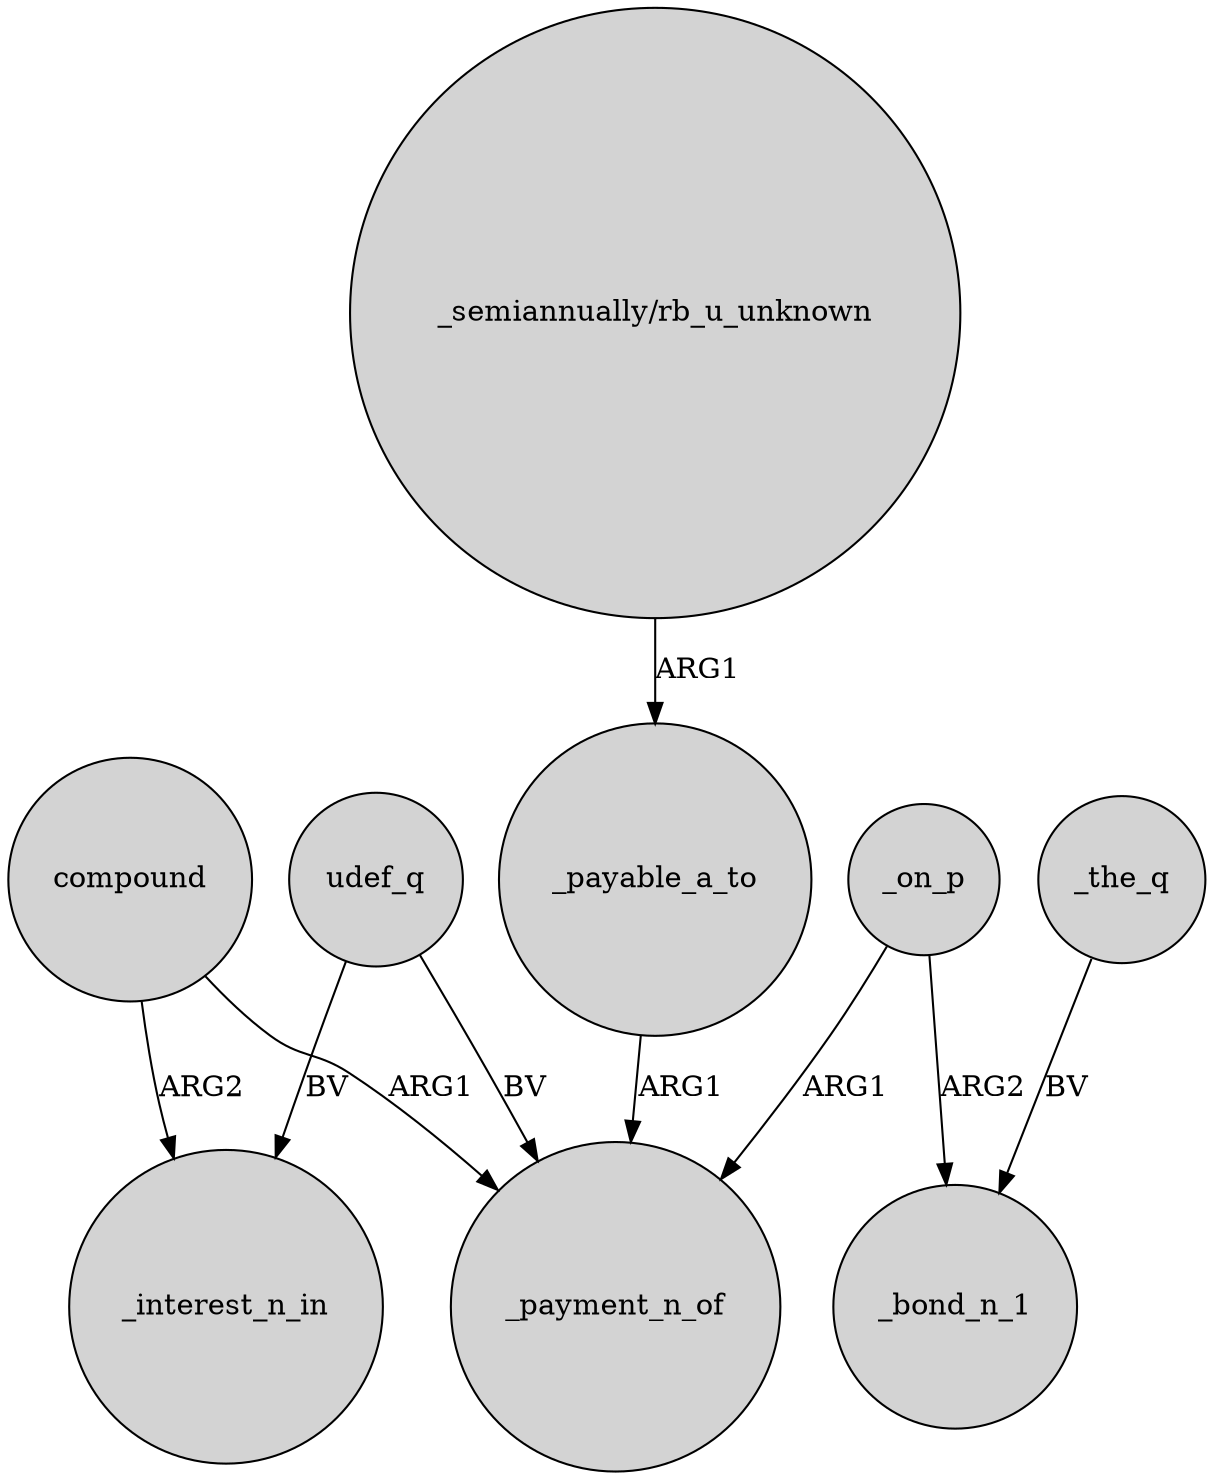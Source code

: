 digraph {
	node [shape=circle style=filled]
	_payable_a_to -> _payment_n_of [label=ARG1]
	"_semiannually/rb_u_unknown" -> _payable_a_to [label=ARG1]
	udef_q -> _interest_n_in [label=BV]
	_on_p -> _payment_n_of [label=ARG1]
	compound -> _payment_n_of [label=ARG1]
	_the_q -> _bond_n_1 [label=BV]
	_on_p -> _bond_n_1 [label=ARG2]
	compound -> _interest_n_in [label=ARG2]
	udef_q -> _payment_n_of [label=BV]
}

